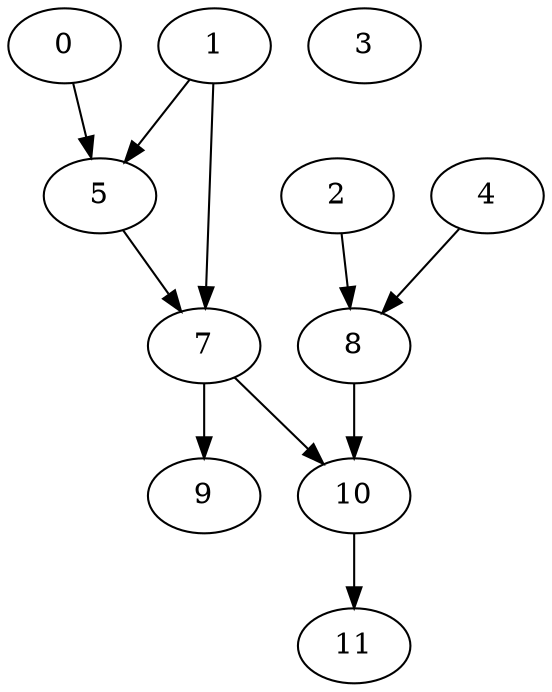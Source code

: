 strict digraph "" {
	0	[layer=1];
	5	[layer=2];
	0 -> 5;
	1	[layer=1];
	1 -> 5;
	7	[layer=3];
	1 -> 7;
	2	[layer=1];
	8	[layer=2];
	2 -> 8;
	3	[layer=1];
	4	[layer=1];
	4 -> 8;
	5 -> 7;
	10	[layer=4];
	8 -> 10;
	9	[layer=4];
	7 -> 9;
	7 -> 10;
	11	[layer=5];
	10 -> 11;
}
